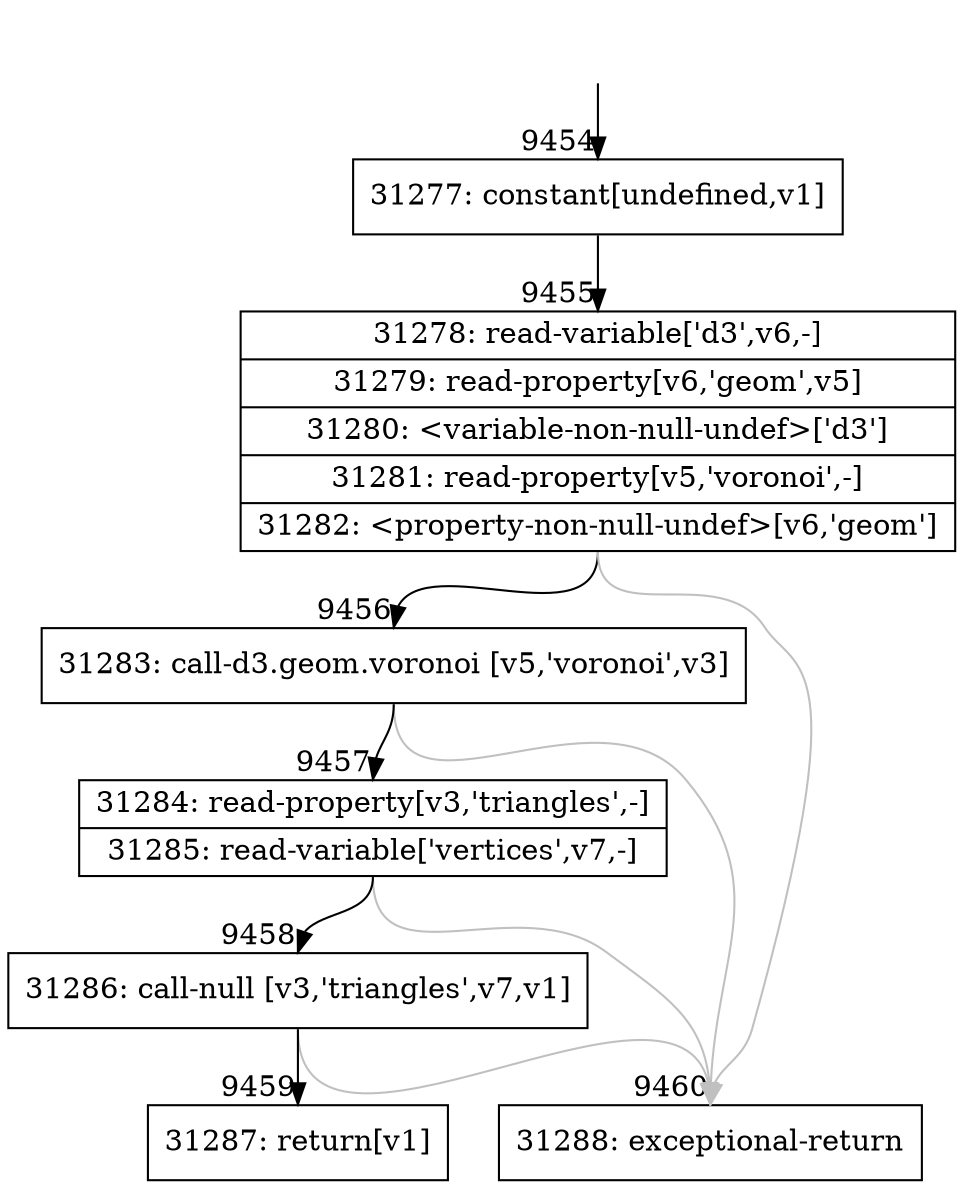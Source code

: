 digraph {
rankdir="TD"
BB_entry869[shape=none,label=""];
BB_entry869 -> BB9454 [tailport=s, headport=n, headlabel="    9454"]
BB9454 [shape=record label="{31277: constant[undefined,v1]}" ] 
BB9454 -> BB9455 [tailport=s, headport=n, headlabel="      9455"]
BB9455 [shape=record label="{31278: read-variable['d3',v6,-]|31279: read-property[v6,'geom',v5]|31280: \<variable-non-null-undef\>['d3']|31281: read-property[v5,'voronoi',-]|31282: \<property-non-null-undef\>[v6,'geom']}" ] 
BB9455 -> BB9456 [tailport=s, headport=n, headlabel="      9456"]
BB9455 -> BB9460 [tailport=s, headport=n, color=gray, headlabel="      9460"]
BB9456 [shape=record label="{31283: call-d3.geom.voronoi [v5,'voronoi',v3]}" ] 
BB9456 -> BB9457 [tailport=s, headport=n, headlabel="      9457"]
BB9456 -> BB9460 [tailport=s, headport=n, color=gray]
BB9457 [shape=record label="{31284: read-property[v3,'triangles',-]|31285: read-variable['vertices',v7,-]}" ] 
BB9457 -> BB9458 [tailport=s, headport=n, headlabel="      9458"]
BB9457 -> BB9460 [tailport=s, headport=n, color=gray]
BB9458 [shape=record label="{31286: call-null [v3,'triangles',v7,v1]}" ] 
BB9458 -> BB9459 [tailport=s, headport=n, headlabel="      9459"]
BB9458 -> BB9460 [tailport=s, headport=n, color=gray]
BB9459 [shape=record label="{31287: return[v1]}" ] 
BB9460 [shape=record label="{31288: exceptional-return}" ] 
//#$~ 5541
}

